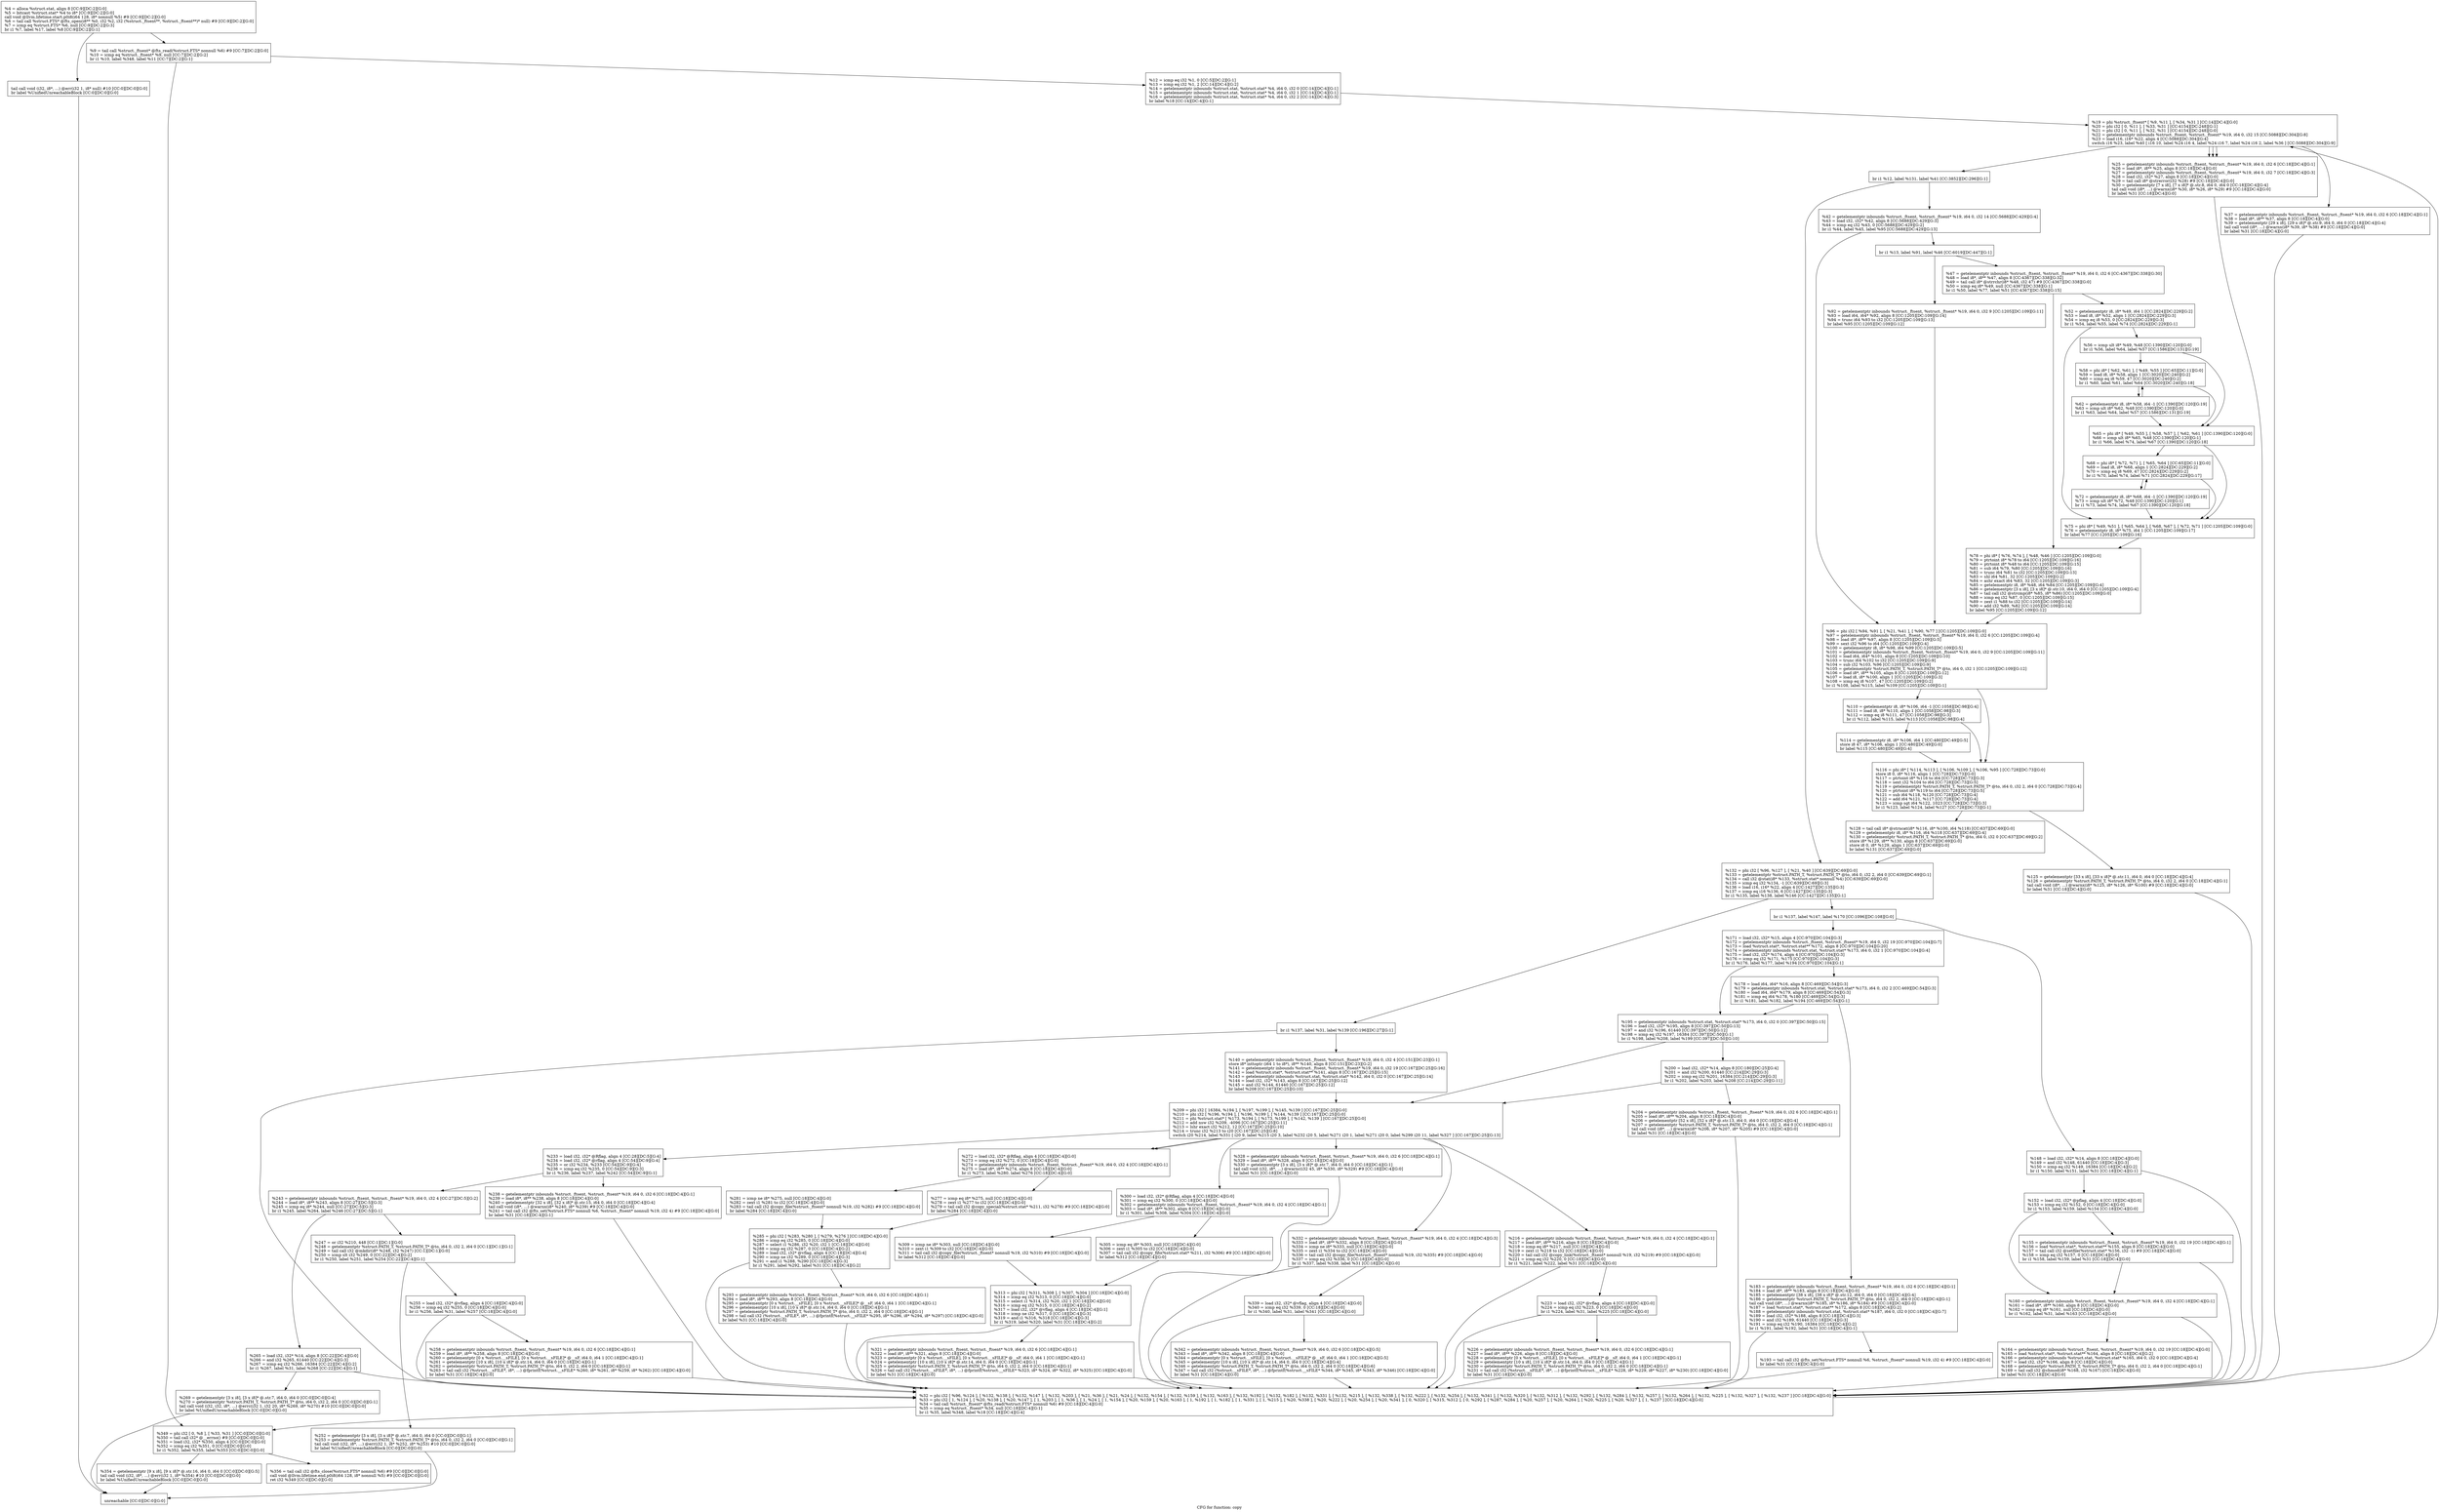 digraph "CFG for function: copy"{
label="CFG for function: copy";
  Node0x606000002d80 [shape=record,label="<label>\l  %4 = alloca %struct.stat, align 8 [CC:9][DC:2][G:0]\l  %5 = bitcast %struct.stat* %4 to i8* [CC:9][DC:2][G:0]\l  call void @llvm.lifetime.start.p0i8(i64 128, i8* nonnull %5) #9 [CC:9][DC:2][G:0]\l  %6 = tail call %struct.FTS* @fts_open(i8** %0, i32 %2, i32 (%struct._ftsent**, %struct._ftsent**)* null) #9 [CC:9][DC:2][G:0]\l  %7 = icmp eq %struct.FTS* %6, null [CC:9][DC:2][G:3]\l  br i1 %7, label %17, label %8 [CC:9][DC:2][G:1]\l"];
  Node0x606000002d80 -> Node0x606000002ea0;
  Node0x606000002d80 -> Node0x606000002de0;
  Node0x606000002de0 [shape=record,label="<label>\l  %9 = tail call %struct._ftsent* @fts_read(%struct.FTS* nonnull %6) #9 [CC:7][DC:2][G:0]\l  %10 = icmp eq %struct._ftsent* %9, null [CC:7][DC:2][G:2]\l  br i1 %10, label %348, label %11 [CC:7][DC:2][G:1]\l"];
  Node0x606000002de0 -> Node0x606000004820;
  Node0x606000002de0 -> Node0x606000002e40;
  Node0x606000002e40 [shape=record,label="<label>\l  %12 = icmp eq i32 %1, 0 [CC:5][DC:2][G:1]\l  %13 = icmp eq i32 %1, 2 [CC:14][DC:4][G:2]\l  %14 = getelementptr inbounds %struct.stat, %struct.stat* %4, i64 0, i32 0 [CC:14][DC:4][G:1]\l  %15 = getelementptr inbounds %struct.stat, %struct.stat* %4, i64 0, i32 1 [CC:14][DC:4][G:1]\l  %16 = getelementptr inbounds %struct.stat, %struct.stat* %4, i64 0, i32 2 [CC:14][DC:4][G:3]\l  br label %18 [CC:14][DC:4][G:1]\l"];
  Node0x606000002e40 -> Node0x606000002f00;
  Node0x606000002ea0 [shape=record,label="<label>\l  tail call void (i32, i8*, ...) @err(i32 1, i8* null) #10 [CC:0][DC:0][G:0]\l  br label %UnifiedUnreachableBlock [CC:0][DC:0][G:0]\l"];
  Node0x606000002ea0 -> Node0x60600001b560;
  Node0x606000002f00 [shape=record,label="<label>\l  %19 = phi %struct._ftsent* [ %9, %11 ], [ %34, %31 ] [CC:14][DC:4][G:0]\l  %20 = phi i32 [ 0, %11 ], [ %33, %31 ] [CC:4154][DC:248][G:1]\l  %21 = phi i32 [ 0, %11 ], [ %32, %31 ] [CC:4154][DC:248][G:0]\l  %22 = getelementptr inbounds %struct._ftsent, %struct._ftsent* %19, i64 0, i32 15 [CC:5088][DC:304][G:8]\l  %23 = load i16, i16* %22, align 4 [CC:5088][DC:304][G:4]\l  switch i16 %23, label %40 [
    i16 10, label %24
    i16 4, label %24
    i16 7, label %24
    i16 2, label %36
  ] [CC:5088][DC:304][G:9]\l"];
  Node0x606000002f00 -> Node0x606000003080;
  Node0x606000002f00 -> Node0x606000002f60;
  Node0x606000002f00 -> Node0x606000002f60;
  Node0x606000002f00 -> Node0x606000002f60;
  Node0x606000002f00 -> Node0x606000003020;
  Node0x606000002f60 [shape=record,label="<label>\l  %25 = getelementptr inbounds %struct._ftsent, %struct._ftsent* %19, i64 0, i32 6 [CC:18][DC:4][G:1]\l  %26 = load i8*, i8** %25, align 8 [CC:18][DC:4][G:0]\l  %27 = getelementptr inbounds %struct._ftsent, %struct._ftsent* %19, i64 0, i32 7 [CC:18][DC:4][G:3]\l  %28 = load i32, i32* %27, align 8 [CC:18][DC:4][G:0]\l  %29 = tail call i8* @strerror(i32 %28) #9 [CC:18][DC:4][G:0]\l  %30 = getelementptr [7 x i8], [7 x i8]* @.str.8, i64 0, i64 0 [CC:18][DC:4][G:4]\l  tail call void (i8*, ...) @warnx(i8* %30, i8* %26, i8* %29) #9 [CC:18][DC:4][G:0]\l  br label %31 [CC:18][DC:4][G:0]\l"];
  Node0x606000002f60 -> Node0x606000002fc0;
  Node0x606000002fc0 [shape=record,label="<label>\l  %32 = phi i32 [ %96, %124 ], [ %132, %138 ], [ %132, %147 ], [ %132, %203 ], [ %21, %36 ], [ %21, %24 ], [ %132, %154 ], [ %132, %159 ], [ %132, %163 ], [ %132, %192 ], [ %132, %182 ], [ %132, %331 ], [ %132, %215 ], [ %132, %338 ], [ %132, %222 ], [ %132, %254 ], [ %132, %341 ], [ %132, %320 ], [ %132, %312 ], [ %132, %292 ], [ %132, %284 ], [ %132, %257 ], [ %132, %264 ], [ %132, %225 ], [ %132, %327 ], [ %132, %237 ] [CC:18][DC:4][G:0]\l  %33 = phi i32 [ 1, %124 ], [ %20, %138 ], [ %20, %147 ], [ 1, %203 ], [ 1, %36 ], [ 1, %24 ], [ 1, %154 ], [ %20, %159 ], [ %20, %163 ], [ 1, %192 ], [ 1, %182 ], [ 1, %331 ], [ 1, %215 ], [ %20, %338 ], [ %20, %222 ], [ %20, %254 ], [ %20, %341 ], [ 0, %320 ], [ %315, %312 ], [ 0, %292 ], [ %287, %284 ], [ %20, %257 ], [ %20, %264 ], [ %20, %225 ], [ %20, %327 ], [ 1, %237 ] [CC:18][DC:4][G:0]\l  %34 = tail call %struct._ftsent* @fts_read(%struct.FTS* nonnull %6) #9 [CC:18][DC:4][G:0]\l  %35 = icmp eq %struct._ftsent* %34, null [CC:18][DC:4][G:1]\l  br i1 %35, label %348, label %18 [CC:18][DC:4][G:4]\l"];
  Node0x606000002fc0 -> Node0x606000004820;
  Node0x606000002fc0 -> Node0x606000002f00;
  Node0x606000003020 [shape=record,label="<label>\l  %37 = getelementptr inbounds %struct._ftsent, %struct._ftsent* %19, i64 0, i32 6 [CC:18][DC:4][G:1]\l  %38 = load i8*, i8** %37, align 8 [CC:18][DC:4][G:0]\l  %39 = getelementptr [29 x i8], [29 x i8]* @.str.9, i64 0, i64 0 [CC:18][DC:4][G:4]\l  tail call void (i8*, ...) @warnx(i8* %39, i8* %38) #9 [CC:18][DC:4][G:0]\l  br label %31 [CC:18][DC:4][G:0]\l"];
  Node0x606000003020 -> Node0x606000002fc0;
  Node0x606000003080 [shape=record,label="<label>\l  br i1 %12, label %131, label %41 [CC:3852][DC:296][G:1]\l"];
  Node0x606000003080 -> Node0x606000003800;
  Node0x606000003080 -> Node0x6060000030e0;
  Node0x6060000030e0 [shape=record,label="<label>\l  %42 = getelementptr inbounds %struct._ftsent, %struct._ftsent* %19, i64 0, i32 14 [CC:5688][DC:429][G:4]\l  %43 = load i32, i32* %42, align 8 [CC:5688][DC:429][G:3]\l  %44 = icmp eq i32 %43, 0 [CC:5688][DC:429][G:2]\l  br i1 %44, label %45, label %95 [CC:5688][DC:429][G:13]\l"];
  Node0x6060000030e0 -> Node0x606000003140;
  Node0x6060000030e0 -> Node0x6060000035c0;
  Node0x606000003140 [shape=record,label="<label>\l  br i1 %13, label %91, label %46 [CC:6019][DC:447][G:1]\l"];
  Node0x606000003140 -> Node0x606000003560;
  Node0x606000003140 -> Node0x6060000031a0;
  Node0x6060000031a0 [shape=record,label="<label>\l  %47 = getelementptr inbounds %struct._ftsent, %struct._ftsent* %19, i64 0, i32 6 [CC:4367][DC:338][G:30]\l  %48 = load i8*, i8** %47, align 8 [CC:4367][DC:338][G:32]\l  %49 = tail call i8* @strrchr(i8* %48, i32 47) #9 [CC:4367][DC:338][G:0]\l  %50 = icmp eq i8* %49, null [CC:4367][DC:338][G:1]\l  br i1 %50, label %77, label %51 [CC:4367][DC:338][G:15]\l"];
  Node0x6060000031a0 -> Node0x606000003500;
  Node0x6060000031a0 -> Node0x606000003200;
  Node0x606000003200 [shape=record,label="<label>\l  %52 = getelementptr i8, i8* %49, i64 1 [CC:2824][DC:229][G:2]\l  %53 = load i8, i8* %52, align 1 [CC:2824][DC:229][G:3]\l  %54 = icmp eq i8 %53, 0 [CC:2824][DC:229][G:3]\l  br i1 %54, label %55, label %74 [CC:2824][DC:229][G:1]\l"];
  Node0x606000003200 -> Node0x606000003260;
  Node0x606000003200 -> Node0x6060000034a0;
  Node0x606000003260 [shape=record,label="<label>\l  %56 = icmp ult i8* %49, %48 [CC:1390][DC:120][G:0]\l  br i1 %56, label %64, label %57 [CC:1586][DC:131][G:19]\l"];
  Node0x606000003260 -> Node0x606000003380;
  Node0x606000003260 -> Node0x6060000032c0;
  Node0x6060000032c0 [shape=record,label="<label>\l  %58 = phi i8* [ %62, %61 ], [ %49, %55 ] [CC:65][DC:11][G:0]\l  %59 = load i8, i8* %58, align 1 [CC:3020][DC:240][G:2]\l  %60 = icmp eq i8 %59, 47 [CC:3020][DC:240][G:2]\l  br i1 %60, label %61, label %64 [CC:3020][DC:240][G:18]\l"];
  Node0x6060000032c0 -> Node0x606000003320;
  Node0x6060000032c0 -> Node0x606000003380;
  Node0x606000003320 [shape=record,label="<label>\l  %62 = getelementptr i8, i8* %58, i64 -1 [CC:1390][DC:120][G:19]\l  %63 = icmp ult i8* %62, %48 [CC:1390][DC:120][G:0]\l  br i1 %63, label %64, label %57 [CC:1586][DC:131][G:19]\l"];
  Node0x606000003320 -> Node0x606000003380;
  Node0x606000003320 -> Node0x6060000032c0;
  Node0x606000003380 [shape=record,label="<label>\l  %65 = phi i8* [ %49, %55 ], [ %58, %57 ], [ %62, %61 ] [CC:1390][DC:120][G:0]\l  %66 = icmp ult i8* %65, %48 [CC:1390][DC:120][G:1]\l  br i1 %66, label %74, label %67 [CC:1390][DC:120][G:18]\l"];
  Node0x606000003380 -> Node0x6060000034a0;
  Node0x606000003380 -> Node0x6060000033e0;
  Node0x6060000033e0 [shape=record,label="<label>\l  %68 = phi i8* [ %72, %71 ], [ %65, %64 ] [CC:65][DC:11][G:0]\l  %69 = load i8, i8* %68, align 1 [CC:2824][DC:229][G:2]\l  %70 = icmp eq i8 %69, 47 [CC:2824][DC:229][G:2]\l  br i1 %70, label %74, label %71 [CC:2824][DC:229][G:17]\l"];
  Node0x6060000033e0 -> Node0x6060000034a0;
  Node0x6060000033e0 -> Node0x606000003440;
  Node0x606000003440 [shape=record,label="<label>\l  %72 = getelementptr i8, i8* %68, i64 -1 [CC:1390][DC:120][G:19]\l  %73 = icmp ult i8* %72, %48 [CC:1390][DC:120][G:1]\l  br i1 %73, label %74, label %67 [CC:1390][DC:120][G:18]\l"];
  Node0x606000003440 -> Node0x6060000034a0;
  Node0x606000003440 -> Node0x6060000033e0;
  Node0x6060000034a0 [shape=record,label="<label>\l  %75 = phi i8* [ %49, %51 ], [ %65, %64 ], [ %68, %67 ], [ %72, %71 ] [CC:1205][DC:109][G:0]\l  %76 = getelementptr i8, i8* %75, i64 1 [CC:1205][DC:109][G:17]\l  br label %77 [CC:1205][DC:109][G:16]\l"];
  Node0x6060000034a0 -> Node0x606000003500;
  Node0x606000003500 [shape=record,label="<label>\l  %78 = phi i8* [ %76, %74 ], [ %48, %46 ] [CC:1205][DC:109][G:0]\l  %79 = ptrtoint i8* %78 to i64 [CC:1205][DC:109][G:16]\l  %80 = ptrtoint i8* %48 to i64 [CC:1205][DC:109][G:15]\l  %81 = sub i64 %79, %80 [CC:1205][DC:109][G:16]\l  %82 = trunc i64 %81 to i32 [CC:1205][DC:109][G:13]\l  %83 = shl i64 %81, 32 [CC:1205][DC:109][G:2]\l  %84 = ashr exact i64 %83, 32 [CC:1205][DC:109][G:3]\l  %85 = getelementptr i8, i8* %48, i64 %84 [CC:1205][DC:109][G:4]\l  %86 = getelementptr [3 x i8], [3 x i8]* @.str.10, i64 0, i64 0 [CC:1205][DC:109][G:4]\l  %87 = tail call i32 @strcmp(i8* %85, i8* %86) [CC:1205][DC:109][G:0]\l  %88 = icmp eq i32 %87, 0 [CC:1205][DC:109][G:15]\l  %89 = zext i1 %88 to i32 [CC:1205][DC:109][G:14]\l  %90 = add i32 %89, %82 [CC:1205][DC:109][G:14]\l  br label %95 [CC:1205][DC:109][G:12]\l"];
  Node0x606000003500 -> Node0x6060000035c0;
  Node0x606000003560 [shape=record,label="<label>\l  %92 = getelementptr inbounds %struct._ftsent, %struct._ftsent* %19, i64 0, i32 9 [CC:1205][DC:109][G:11]\l  %93 = load i64, i64* %92, align 8 [CC:1205][DC:109][G:14]\l  %94 = trunc i64 %93 to i32 [CC:1205][DC:109][G:13]\l  br label %95 [CC:1205][DC:109][G:12]\l"];
  Node0x606000003560 -> Node0x6060000035c0;
  Node0x6060000035c0 [shape=record,label="<label>\l  %96 = phi i32 [ %94, %91 ], [ %21, %41 ], [ %90, %77 ] [CC:1205][DC:109][G:0]\l  %97 = getelementptr inbounds %struct._ftsent, %struct._ftsent* %19, i64 0, i32 6 [CC:1205][DC:109][G:4]\l  %98 = load i8*, i8** %97, align 8 [CC:1205][DC:109][G:5]\l  %99 = sext i32 %96 to i64 [CC:1205][DC:109][G:4]\l  %100 = getelementptr i8, i8* %98, i64 %99 [CC:1205][DC:109][G:5]\l  %101 = getelementptr inbounds %struct._ftsent, %struct._ftsent* %19, i64 0, i32 9 [CC:1205][DC:109][G:11]\l  %102 = load i64, i64* %101, align 8 [CC:1205][DC:109][G:10]\l  %103 = trunc i64 %102 to i32 [CC:1205][DC:109][G:9]\l  %104 = sub i32 %103, %96 [CC:1205][DC:109][G:9]\l  %105 = getelementptr %struct.PATH_T, %struct.PATH_T* @to, i64 0, i32 1 [CC:1205][DC:109][G:12]\l  %106 = load i8*, i8** %105, align 8 [CC:1205][DC:109][G:12]\l  %107 = load i8, i8* %100, align 1 [CC:1205][DC:109][G:3]\l  %108 = icmp eq i8 %107, 47 [CC:1205][DC:109][G:2]\l  br i1 %108, label %115, label %109 [CC:1205][DC:109][G:1]\l"];
  Node0x6060000035c0 -> Node0x6060000036e0;
  Node0x6060000035c0 -> Node0x606000003620;
  Node0x606000003620 [shape=record,label="<label>\l  %110 = getelementptr i8, i8* %106, i64 -1 [CC:1058][DC:98][G:4]\l  %111 = load i8, i8* %110, align 1 [CC:1058][DC:98][G:3]\l  %112 = icmp eq i8 %111, 47 [CC:1058][DC:98][G:3]\l  br i1 %112, label %115, label %113 [CC:1058][DC:98][G:4]\l"];
  Node0x606000003620 -> Node0x6060000036e0;
  Node0x606000003620 -> Node0x606000003680;
  Node0x606000003680 [shape=record,label="<label>\l  %114 = getelementptr i8, i8* %106, i64 1 [CC:480][DC:49][G:5]\l  store i8 47, i8* %106, align 1 [CC:480][DC:49][G:0]\l  br label %115 [CC:480][DC:49][G:4]\l"];
  Node0x606000003680 -> Node0x6060000036e0;
  Node0x6060000036e0 [shape=record,label="<label>\l  %116 = phi i8* [ %114, %113 ], [ %106, %109 ], [ %106, %95 ] [CC:728][DC:73][G:0]\l  store i8 0, i8* %116, align 1 [CC:728][DC:73][G:0]\l  %117 = ptrtoint i8* %116 to i64 [CC:728][DC:73][G:3]\l  %118 = sext i32 %104 to i64 [CC:728][DC:73][G:5]\l  %119 = getelementptr %struct.PATH_T, %struct.PATH_T* @to, i64 0, i32 2, i64 0 [CC:728][DC:73][G:4]\l  %120 = ptrtoint i8* %119 to i64 [CC:728][DC:73][G:5]\l  %121 = sub i64 %118, %120 [CC:728][DC:73][G:4]\l  %122 = add i64 %121, %117 [CC:728][DC:73][G:4]\l  %123 = icmp sgt i64 %122, 1023 [CC:728][DC:73][G:3]\l  br i1 %123, label %124, label %127 [CC:728][DC:73][G:1]\l"];
  Node0x6060000036e0 -> Node0x606000003740;
  Node0x6060000036e0 -> Node0x6060000037a0;
  Node0x606000003740 [shape=record,label="<label>\l  %125 = getelementptr [33 x i8], [33 x i8]* @.str.11, i64 0, i64 0 [CC:18][DC:4][G:4]\l  %126 = getelementptr %struct.PATH_T, %struct.PATH_T* @to, i64 0, i32 2, i64 0 [CC:18][DC:4][G:1]\l  tail call void (i8*, ...) @warnx(i8* %125, i8* %126, i8* %100) #9 [CC:18][DC:4][G:0]\l  br label %31 [CC:18][DC:4][G:0]\l"];
  Node0x606000003740 -> Node0x606000002fc0;
  Node0x6060000037a0 [shape=record,label="<label>\l  %128 = tail call i8* @strncat(i8* %116, i8* %100, i64 %118) [CC:637][DC:69][G:0]\l  %129 = getelementptr i8, i8* %116, i64 %118 [CC:637][DC:69][G:4]\l  %130 = getelementptr %struct.PATH_T, %struct.PATH_T* @to, i64 0, i32 0 [CC:637][DC:69][G:2]\l  store i8* %129, i8** %130, align 8 [CC:637][DC:69][G:0]\l  store i8 0, i8* %129, align 1 [CC:637][DC:69][G:0]\l  br label %131 [CC:637][DC:69][G:0]\l"];
  Node0x6060000037a0 -> Node0x606000003800;
  Node0x606000003800 [shape=record,label="<label>\l  %132 = phi i32 [ %96, %127 ], [ %21, %40 ] [CC:639][DC:69][G:0]\l  %133 = getelementptr %struct.PATH_T, %struct.PATH_T* @to, i64 0, i32 2, i64 0 [CC:639][DC:69][G:1]\l  %134 = call i32 @stat(i8* %133, %struct.stat* nonnull %4) [CC:639][DC:69][G:0]\l  %135 = icmp eq i32 %134, -1 [CC:639][DC:69][G:3]\l  %136 = load i16, i16* %22, align 4 [CC:1427][DC:135][G:3]\l  %137 = icmp eq i16 %136, 6 [CC:1427][DC:135][G:3]\l  br i1 %135, label %138, label %146 [CC:1427][DC:135][G:1]\l"];
  Node0x606000003800 -> Node0x606000003860;
  Node0x606000003800 -> Node0x606000003920;
  Node0x606000003860 [shape=record,label="<label>\l  br i1 %137, label %31, label %139 [CC:196][DC:27][G:1]\l"];
  Node0x606000003860 -> Node0x606000002fc0;
  Node0x606000003860 -> Node0x6060000038c0;
  Node0x6060000038c0 [shape=record,label="<label>\l  %140 = getelementptr inbounds %struct._ftsent, %struct._ftsent* %19, i64 0, i32 4 [CC:151][DC:23][G:1]\l  store i8* inttoptr (i64 1 to i8*), i8** %140, align 8 [CC:151][DC:23][G:2]\l  %141 = getelementptr inbounds %struct._ftsent, %struct._ftsent* %19, i64 0, i32 19 [CC:167][DC:25][G:16]\l  %142 = load %struct.stat*, %struct.stat** %141, align 8 [CC:167][DC:25][G:15]\l  %143 = getelementptr inbounds %struct.stat, %struct.stat* %142, i64 0, i32 0 [CC:167][DC:25][G:14]\l  %144 = load i32, i32* %143, align 8 [CC:167][DC:25][G:12]\l  %145 = and i32 %144, 61440 [CC:167][DC:25][G:12]\l  br label %208 [CC:167][DC:25][G:10]\l"];
  Node0x6060000038c0 -> Node0x606000003e00;
  Node0x606000003920 [shape=record,label="<label>\l  br i1 %137, label %147, label %170 [CC:1096][DC:108][G:0]\l"];
  Node0x606000003920 -> Node0x606000003980;
  Node0x606000003920 -> Node0x606000003b60;
  Node0x606000003980 [shape=record,label="<label>\l  %148 = load i32, i32* %14, align 8 [CC:18][DC:4][G:0]\l  %149 = and i32 %148, 61440 [CC:18][DC:4][G:3]\l  %150 = icmp eq i32 %149, 16384 [CC:18][DC:4][G:2]\l  br i1 %150, label %151, label %31 [CC:18][DC:4][G:1]\l"];
  Node0x606000003980 -> Node0x6060000039e0;
  Node0x606000003980 -> Node0x606000002fc0;
  Node0x6060000039e0 [shape=record,label="<label>\l  %152 = load i32, i32* @pflag, align 4 [CC:18][DC:4][G:0]\l  %153 = icmp eq i32 %152, 0 [CC:18][DC:4][G:0]\l  br i1 %153, label %159, label %154 [CC:18][DC:4][G:0]\l"];
  Node0x6060000039e0 -> Node0x606000003aa0;
  Node0x6060000039e0 -> Node0x606000003a40;
  Node0x606000003a40 [shape=record,label="<label>\l  %155 = getelementptr inbounds %struct._ftsent, %struct._ftsent* %19, i64 0, i32 19 [CC:18][DC:4][G:1]\l  %156 = load %struct.stat*, %struct.stat** %155, align 8 [CC:18][DC:4][G:0]\l  %157 = tail call i32 @setfile(%struct.stat* %156, i32 -1) #9 [CC:18][DC:4][G:0]\l  %158 = icmp eq i32 %157, 0 [CC:18][DC:4][G:0]\l  br i1 %158, label %159, label %31 [CC:18][DC:4][G:0]\l"];
  Node0x606000003a40 -> Node0x606000003aa0;
  Node0x606000003a40 -> Node0x606000002fc0;
  Node0x606000003aa0 [shape=record,label="<label>\l  %160 = getelementptr inbounds %struct._ftsent, %struct._ftsent* %19, i64 0, i32 4 [CC:18][DC:4][G:1]\l  %161 = load i8*, i8** %160, align 8 [CC:18][DC:4][G:0]\l  %162 = icmp eq i8* %161, null [CC:18][DC:4][G:0]\l  br i1 %162, label %31, label %163 [CC:18][DC:4][G:0]\l"];
  Node0x606000003aa0 -> Node0x606000002fc0;
  Node0x606000003aa0 -> Node0x606000003b00;
  Node0x606000003b00 [shape=record,label="<label>\l  %164 = getelementptr inbounds %struct._ftsent, %struct._ftsent* %19, i64 0, i32 19 [CC:18][DC:4][G:0]\l  %165 = load %struct.stat*, %struct.stat** %164, align 8 [CC:18][DC:4][G:2]\l  %166 = getelementptr inbounds %struct.stat, %struct.stat* %165, i64 0, i32 0 [CC:18][DC:4][G:4]\l  %167 = load i32, i32* %166, align 8 [CC:18][DC:4][G:0]\l  %168 = getelementptr %struct.PATH_T, %struct.PATH_T* @to, i64 0, i32 2, i64 0 [CC:18][DC:4][G:1]\l  %169 = tail call i32 @chmod(i8* %168, i32 %167) [CC:18][DC:4][G:0]\l  br label %31 [CC:18][DC:4][G:0]\l"];
  Node0x606000003b00 -> Node0x606000002fc0;
  Node0x606000003b60 [shape=record,label="<label>\l  %171 = load i32, i32* %15, align 4 [CC:970][DC:104][G:3]\l  %172 = getelementptr inbounds %struct._ftsent, %struct._ftsent* %19, i64 0, i32 19 [CC:970][DC:104][G:7]\l  %173 = load %struct.stat*, %struct.stat** %172, align 8 [CC:970][DC:104][G:20]\l  %174 = getelementptr inbounds %struct.stat, %struct.stat* %173, i64 0, i32 1 [CC:970][DC:104][G:4]\l  %175 = load i32, i32* %174, align 4 [CC:970][DC:104][G:3]\l  %176 = icmp eq i32 %171, %175 [CC:970][DC:104][G:3]\l  br i1 %176, label %177, label %194 [CC:970][DC:104][G:1]\l"];
  Node0x606000003b60 -> Node0x606000003bc0;
  Node0x606000003b60 -> Node0x606000003ce0;
  Node0x606000003bc0 [shape=record,label="<label>\l  %178 = load i64, i64* %16, align 8 [CC:469][DC:54][G:3]\l  %179 = getelementptr inbounds %struct.stat, %struct.stat* %173, i64 0, i32 2 [CC:469][DC:54][G:3]\l  %180 = load i64, i64* %179, align 8 [CC:469][DC:54][G:3]\l  %181 = icmp eq i64 %178, %180 [CC:469][DC:54][G:3]\l  br i1 %181, label %182, label %194 [CC:469][DC:54][G:1]\l"];
  Node0x606000003bc0 -> Node0x606000003c20;
  Node0x606000003bc0 -> Node0x606000003ce0;
  Node0x606000003c20 [shape=record,label="<label>\l  %183 = getelementptr inbounds %struct._ftsent, %struct._ftsent* %19, i64 0, i32 6 [CC:18][DC:4][G:1]\l  %184 = load i8*, i8** %183, align 8 [CC:18][DC:4][G:0]\l  %185 = getelementptr [38 x i8], [38 x i8]* @.str.12, i64 0, i64 0 [CC:18][DC:4][G:4]\l  %186 = getelementptr %struct.PATH_T, %struct.PATH_T* @to, i64 0, i32 2, i64 0 [CC:18][DC:4][G:1]\l  tail call void (i8*, ...) @warnx(i8* %185, i8* %186, i8* %184) #9 [CC:18][DC:4][G:0]\l  %187 = load %struct.stat*, %struct.stat** %172, align 8 [CC:18][DC:4][G:2]\l  %188 = getelementptr inbounds %struct.stat, %struct.stat* %187, i64 0, i32 0 [CC:18][DC:4][G:7]\l  %189 = load i32, i32* %188, align 8 [CC:18][DC:4][G:3]\l  %190 = and i32 %189, 61440 [CC:18][DC:4][G:3]\l  %191 = icmp eq i32 %190, 16384 [CC:18][DC:4][G:2]\l  br i1 %191, label %192, label %31 [CC:18][DC:4][G:1]\l"];
  Node0x606000003c20 -> Node0x606000003c80;
  Node0x606000003c20 -> Node0x606000002fc0;
  Node0x606000003c80 [shape=record,label="<label>\l  %193 = tail call i32 @fts_set(%struct.FTS* nonnull %6, %struct._ftsent* nonnull %19, i32 4) #9 [CC:18][DC:4][G:0]\l  br label %31 [CC:18][DC:4][G:0]\l"];
  Node0x606000003c80 -> Node0x606000002fc0;
  Node0x606000003ce0 [shape=record,label="<label>\l  %195 = getelementptr inbounds %struct.stat, %struct.stat* %173, i64 0, i32 0 [CC:397][DC:50][G:15]\l  %196 = load i32, i32* %195, align 8 [CC:397][DC:50][G:13]\l  %197 = and i32 %196, 61440 [CC:397][DC:50][G:12]\l  %198 = icmp eq i32 %197, 16384 [CC:397][DC:50][G:1]\l  br i1 %198, label %208, label %199 [CC:397][DC:50][G:10]\l"];
  Node0x606000003ce0 -> Node0x606000003e00;
  Node0x606000003ce0 -> Node0x606000003d40;
  Node0x606000003d40 [shape=record,label="<label>\l  %200 = load i32, i32* %14, align 8 [CC:180][DC:25][G:4]\l  %201 = and i32 %200, 61440 [CC:214][DC:29][G:3]\l  %202 = icmp eq i32 %201, 16384 [CC:214][DC:29][G:3]\l  br i1 %202, label %203, label %208 [CC:214][DC:29][G:11]\l"];
  Node0x606000003d40 -> Node0x606000003da0;
  Node0x606000003d40 -> Node0x606000003e00;
  Node0x606000003da0 [shape=record,label="<label>\l  %204 = getelementptr inbounds %struct._ftsent, %struct._ftsent* %19, i64 0, i32 6 [CC:18][DC:4][G:1]\l  %205 = load i8*, i8** %204, align 8 [CC:18][DC:4][G:0]\l  %206 = getelementptr [52 x i8], [52 x i8]* @.str.13, i64 0, i64 0 [CC:18][DC:4][G:4]\l  %207 = getelementptr %struct.PATH_T, %struct.PATH_T* @to, i64 0, i32 2, i64 0 [CC:18][DC:4][G:1]\l  tail call void (i8*, ...) @warnx(i8* %206, i8* %207, i8* %205) #9 [CC:18][DC:4][G:0]\l  br label %31 [CC:18][DC:4][G:0]\l"];
  Node0x606000003da0 -> Node0x606000002fc0;
  Node0x606000003e00 [shape=record,label="<label>\l  %209 = phi i32 [ 16384, %194 ], [ %197, %199 ], [ %145, %139 ] [CC:167][DC:25][G:0]\l  %210 = phi i32 [ %196, %194 ], [ %196, %199 ], [ %144, %139 ] [CC:167][DC:25][G:0]\l  %211 = phi %struct.stat* [ %173, %194 ], [ %173, %199 ], [ %142, %139 ] [CC:167][DC:25][G:0]\l  %212 = add nsw i32 %209, -4096 [CC:167][DC:25][G:11]\l  %213 = lshr exact i32 %212, 12 [CC:167][DC:25][G:10]\l  %214 = trunc i32 %213 to i20 [CC:167][DC:25][G:8]\l  switch i20 %214, label %331 [
    i20 9, label %215
    i20 3, label %232
    i20 5, label %271
    i20 1, label %271
    i20 0, label %299
    i20 11, label %327
  ] [CC:167][DC:25][G:13]\l"];
  Node0x606000003e00 -> Node0x606000004700;
  Node0x606000003e00 -> Node0x606000003e60;
  Node0x606000003e00 -> Node0x606000003f80;
  Node0x606000003e00 -> Node0x6060000042e0;
  Node0x606000003e00 -> Node0x6060000042e0;
  Node0x606000003e00 -> Node0x6060000044c0;
  Node0x606000003e00 -> Node0x6060000046a0;
  Node0x606000003e60 [shape=record,label="<label>\l  %216 = getelementptr inbounds %struct._ftsent, %struct._ftsent* %19, i64 0, i32 4 [CC:18][DC:4][G:1]\l  %217 = load i8*, i8** %216, align 8 [CC:18][DC:4][G:0]\l  %218 = icmp eq i8* %217, null [CC:18][DC:4][G:0]\l  %219 = zext i1 %218 to i32 [CC:18][DC:4][G:0]\l  %220 = tail call i32 @copy_link(%struct._ftsent* nonnull %19, i32 %219) #9 [CC:18][DC:4][G:0]\l  %221 = icmp eq i32 %220, 0 [CC:18][DC:4][G:0]\l  br i1 %221, label %222, label %31 [CC:18][DC:4][G:0]\l"];
  Node0x606000003e60 -> Node0x606000003ec0;
  Node0x606000003e60 -> Node0x606000002fc0;
  Node0x606000003ec0 [shape=record,label="<label>\l  %223 = load i32, i32* @vflag, align 4 [CC:18][DC:4][G:0]\l  %224 = icmp eq i32 %223, 0 [CC:18][DC:4][G:0]\l  br i1 %224, label %31, label %225 [CC:18][DC:4][G:0]\l"];
  Node0x606000003ec0 -> Node0x606000002fc0;
  Node0x606000003ec0 -> Node0x606000003f20;
  Node0x606000003f20 [shape=record,label="<label>\l  %226 = getelementptr inbounds %struct._ftsent, %struct._ftsent* %19, i64 0, i32 6 [CC:18][DC:4][G:1]\l  %227 = load i8*, i8** %226, align 8 [CC:18][DC:4][G:0]\l  %228 = getelementptr [0 x %struct.__sFILE], [0 x %struct.__sFILE]* @__sF, i64 0, i64 1 [CC:18][DC:4][G:1]\l  %229 = getelementptr [10 x i8], [10 x i8]* @.str.14, i64 0, i64 0 [CC:18][DC:4][G:1]\l  %230 = getelementptr %struct.PATH_T, %struct.PATH_T* @to, i64 0, i32 2, i64 0 [CC:18][DC:4][G:1]\l  %231 = tail call i32 (%struct.__sFILE*, i8*, ...) @fprintf(%struct.__sFILE* %228, i8* %229, i8* %227, i8* %230) [CC:18][DC:4][G:0]\l  br label %31 [CC:18][DC:4][G:0]\l"];
  Node0x606000003f20 -> Node0x606000002fc0;
  Node0x606000003f80 [shape=record,label="<label>\l  %233 = load i32, i32* @Rflag, align 4 [CC:28][DC:5][G:4]\l  %234 = load i32, i32* @rflag, align 4 [CC:54][DC:9][G:4]\l  %235 = or i32 %234, %233 [CC:54][DC:9][G:4]\l  %236 = icmp eq i32 %235, 0 [CC:54][DC:9][G:3]\l  br i1 %236, label %237, label %242 [CC:54][DC:9][G:1]\l"];
  Node0x606000003f80 -> Node0x606000003fe0;
  Node0x606000003f80 -> Node0x606000004040;
  Node0x606000003fe0 [shape=record,label="<label>\l  %238 = getelementptr inbounds %struct._ftsent, %struct._ftsent* %19, i64 0, i32 6 [CC:18][DC:4][G:1]\l  %239 = load i8*, i8** %238, align 8 [CC:18][DC:4][G:0]\l  %240 = getelementptr [32 x i8], [32 x i8]* @.str.15, i64 0, i64 0 [CC:18][DC:4][G:4]\l  tail call void (i8*, ...) @warnx(i8* %240, i8* %239) #9 [CC:18][DC:4][G:0]\l  %241 = tail call i32 @fts_set(%struct.FTS* nonnull %6, %struct._ftsent* nonnull %19, i32 4) #9 [CC:18][DC:4][G:0]\l  br label %31 [CC:18][DC:4][G:1]\l"];
  Node0x606000003fe0 -> Node0x606000002fc0;
  Node0x606000004040 [shape=record,label="<label>\l  %243 = getelementptr inbounds %struct._ftsent, %struct._ftsent* %19, i64 0, i32 4 [CC:27][DC:5][G:2]\l  %244 = load i8*, i8** %243, align 8 [CC:27][DC:5][G:3]\l  %245 = icmp eq i8* %244, null [CC:27][DC:5][G:3]\l  br i1 %245, label %264, label %246 [CC:27][DC:5][G:1]\l"];
  Node0x606000004040 -> Node0x606000004220;
  Node0x606000004040 -> Node0x6060000040a0;
  Node0x6060000040a0 [shape=record,label="<label>\l  %247 = or i32 %210, 448 [CC:1][DC:1][G:0]\l  %248 = getelementptr %struct.PATH_T, %struct.PATH_T* @to, i64 0, i32 2, i64 0 [CC:1][DC:1][G:1]\l  %249 = tail call i32 @mkdir(i8* %248, i32 %247) [CC:1][DC:1][G:0]\l  %250 = icmp slt i32 %249, 0 [CC:22][DC:4][G:2]\l  br i1 %250, label %251, label %254 [CC:22][DC:4][G:1]\l"];
  Node0x6060000040a0 -> Node0x606000004100;
  Node0x6060000040a0 -> Node0x606000004160;
  Node0x606000004100 [shape=record,label="<label>\l  %252 = getelementptr [3 x i8], [3 x i8]* @.str.7, i64 0, i64 0 [CC:0][DC:0][G:1]\l  %253 = getelementptr %struct.PATH_T, %struct.PATH_T* @to, i64 0, i32 2, i64 0 [CC:0][DC:0][G:1]\l  tail call void (i32, i8*, ...) @err(i32 1, i8* %252, i8* %253) #10 [CC:0][DC:0][G:0]\l  br label %UnifiedUnreachableBlock [CC:0][DC:0][G:0]\l"];
  Node0x606000004100 -> Node0x60600001b560;
  Node0x606000004160 [shape=record,label="<label>\l  %255 = load i32, i32* @vflag, align 4 [CC:18][DC:4][G:0]\l  %256 = icmp eq i32 %255, 0 [CC:18][DC:4][G:0]\l  br i1 %256, label %31, label %257 [CC:18][DC:4][G:0]\l"];
  Node0x606000004160 -> Node0x606000002fc0;
  Node0x606000004160 -> Node0x6060000041c0;
  Node0x6060000041c0 [shape=record,label="<label>\l  %258 = getelementptr inbounds %struct._ftsent, %struct._ftsent* %19, i64 0, i32 6 [CC:18][DC:4][G:1]\l  %259 = load i8*, i8** %258, align 8 [CC:18][DC:4][G:0]\l  %260 = getelementptr [0 x %struct.__sFILE], [0 x %struct.__sFILE]* @__sF, i64 0, i64 1 [CC:18][DC:4][G:1]\l  %261 = getelementptr [10 x i8], [10 x i8]* @.str.14, i64 0, i64 0 [CC:18][DC:4][G:1]\l  %262 = getelementptr %struct.PATH_T, %struct.PATH_T* @to, i64 0, i32 2, i64 0 [CC:18][DC:4][G:1]\l  %263 = tail call i32 (%struct.__sFILE*, i8*, ...) @fprintf(%struct.__sFILE* %260, i8* %261, i8* %259, i8* %262) [CC:18][DC:4][G:0]\l  br label %31 [CC:18][DC:4][G:0]\l"];
  Node0x6060000041c0 -> Node0x606000002fc0;
  Node0x606000004220 [shape=record,label="<label>\l  %265 = load i32, i32* %14, align 8 [CC:22][DC:4][G:0]\l  %266 = and i32 %265, 61440 [CC:22][DC:4][G:3]\l  %267 = icmp eq i32 %266, 16384 [CC:22][DC:4][G:2]\l  br i1 %267, label %31, label %268 [CC:22][DC:4][G:1]\l"];
  Node0x606000004220 -> Node0x606000002fc0;
  Node0x606000004220 -> Node0x606000004280;
  Node0x606000004280 [shape=record,label="<label>\l  %269 = getelementptr [3 x i8], [3 x i8]* @.str.7, i64 0, i64 0 [CC:0][DC:0][G:4]\l  %270 = getelementptr %struct.PATH_T, %struct.PATH_T* @to, i64 0, i32 2, i64 0 [CC:0][DC:0][G:1]\l  tail call void (i32, i32, i8*, ...) @errc(i32 1, i32 20, i8* %269, i8* %270) #10 [CC:0][DC:0][G:0]\l  br label %UnifiedUnreachableBlock [CC:0][DC:0][G:0]\l"];
  Node0x606000004280 -> Node0x60600001b560;
  Node0x6060000042e0 [shape=record,label="<label>\l  %272 = load i32, i32* @Rflag, align 4 [CC:18][DC:4][G:0]\l  %273 = icmp eq i32 %272, 0 [CC:18][DC:4][G:0]\l  %274 = getelementptr inbounds %struct._ftsent, %struct._ftsent* %19, i64 0, i32 4 [CC:18][DC:4][G:1]\l  %275 = load i8*, i8** %274, align 8 [CC:18][DC:4][G:0]\l  br i1 %273, label %280, label %276 [CC:18][DC:4][G:0]\l"];
  Node0x6060000042e0 -> Node0x6060000043a0;
  Node0x6060000042e0 -> Node0x606000004340;
  Node0x606000004340 [shape=record,label="<label>\l  %277 = icmp eq i8* %275, null [CC:18][DC:4][G:0]\l  %278 = zext i1 %277 to i32 [CC:18][DC:4][G:0]\l  %279 = tail call i32 @copy_special(%struct.stat* %211, i32 %278) #9 [CC:18][DC:4][G:0]\l  br label %284 [CC:18][DC:4][G:0]\l"];
  Node0x606000004340 -> Node0x606000004400;
  Node0x6060000043a0 [shape=record,label="<label>\l  %281 = icmp ne i8* %275, null [CC:18][DC:4][G:0]\l  %282 = zext i1 %281 to i32 [CC:18][DC:4][G:0]\l  %283 = tail call i32 @copy_file(%struct._ftsent* nonnull %19, i32 %282) #9 [CC:18][DC:4][G:0]\l  br label %284 [CC:18][DC:4][G:0]\l"];
  Node0x6060000043a0 -> Node0x606000004400;
  Node0x606000004400 [shape=record,label="<label>\l  %285 = phi i32 [ %283, %280 ], [ %279, %276 ] [CC:18][DC:4][G:0]\l  %286 = icmp eq i32 %285, 0 [CC:18][DC:4][G:0]\l  %287 = select i1 %286, i32 %20, i32 1 [CC:18][DC:4][G:0]\l  %288 = icmp eq i32 %287, 0 [CC:18][DC:4][G:2]\l  %289 = load i32, i32* @vflag, align 4 [CC:18][DC:4][G:4]\l  %290 = icmp ne i32 %289, 0 [CC:18][DC:4][G:3]\l  %291 = and i1 %288, %290 [CC:18][DC:4][G:3]\l  br i1 %291, label %292, label %31 [CC:18][DC:4][G:2]\l"];
  Node0x606000004400 -> Node0x606000004460;
  Node0x606000004400 -> Node0x606000002fc0;
  Node0x606000004460 [shape=record,label="<label>\l  %293 = getelementptr inbounds %struct._ftsent, %struct._ftsent* %19, i64 0, i32 6 [CC:18][DC:4][G:1]\l  %294 = load i8*, i8** %293, align 8 [CC:18][DC:4][G:0]\l  %295 = getelementptr [0 x %struct.__sFILE], [0 x %struct.__sFILE]* @__sF, i64 0, i64 1 [CC:18][DC:4][G:1]\l  %296 = getelementptr [10 x i8], [10 x i8]* @.str.14, i64 0, i64 0 [CC:18][DC:4][G:1]\l  %297 = getelementptr %struct.PATH_T, %struct.PATH_T* @to, i64 0, i32 2, i64 0 [CC:18][DC:4][G:1]\l  %298 = tail call i32 (%struct.__sFILE*, i8*, ...) @fprintf(%struct.__sFILE* %295, i8* %296, i8* %294, i8* %297) [CC:18][DC:4][G:0]\l  br label %31 [CC:18][DC:4][G:0]\l"];
  Node0x606000004460 -> Node0x606000002fc0;
  Node0x6060000044c0 [shape=record,label="<label>\l  %300 = load i32, i32* @Rflag, align 4 [CC:18][DC:4][G:0]\l  %301 = icmp eq i32 %300, 0 [CC:18][DC:4][G:0]\l  %302 = getelementptr inbounds %struct._ftsent, %struct._ftsent* %19, i64 0, i32 4 [CC:18][DC:4][G:1]\l  %303 = load i8*, i8** %302, align 8 [CC:18][DC:4][G:0]\l  br i1 %301, label %308, label %304 [CC:18][DC:4][G:0]\l"];
  Node0x6060000044c0 -> Node0x606000004580;
  Node0x6060000044c0 -> Node0x606000004520;
  Node0x606000004520 [shape=record,label="<label>\l  %305 = icmp eq i8* %303, null [CC:18][DC:4][G:0]\l  %306 = zext i1 %305 to i32 [CC:18][DC:4][G:0]\l  %307 = tail call i32 @copy_fifo(%struct.stat* %211, i32 %306) #9 [CC:18][DC:4][G:0]\l  br label %312 [CC:18][DC:4][G:0]\l"];
  Node0x606000004520 -> Node0x6060000045e0;
  Node0x606000004580 [shape=record,label="<label>\l  %309 = icmp ne i8* %303, null [CC:18][DC:4][G:0]\l  %310 = zext i1 %309 to i32 [CC:18][DC:4][G:0]\l  %311 = tail call i32 @copy_file(%struct._ftsent* nonnull %19, i32 %310) #9 [CC:18][DC:4][G:0]\l  br label %312 [CC:18][DC:4][G:0]\l"];
  Node0x606000004580 -> Node0x6060000045e0;
  Node0x6060000045e0 [shape=record,label="<label>\l  %313 = phi i32 [ %311, %308 ], [ %307, %304 ] [CC:18][DC:4][G:0]\l  %314 = icmp eq i32 %313, 0 [CC:18][DC:4][G:0]\l  %315 = select i1 %314, i32 %20, i32 1 [CC:18][DC:4][G:0]\l  %316 = icmp eq i32 %315, 0 [CC:18][DC:4][G:2]\l  %317 = load i32, i32* @vflag, align 4 [CC:18][DC:4][G:1]\l  %318 = icmp ne i32 %317, 0 [CC:18][DC:4][G:3]\l  %319 = and i1 %316, %318 [CC:18][DC:4][G:3]\l  br i1 %319, label %320, label %31 [CC:18][DC:4][G:2]\l"];
  Node0x6060000045e0 -> Node0x606000004640;
  Node0x6060000045e0 -> Node0x606000002fc0;
  Node0x606000004640 [shape=record,label="<label>\l  %321 = getelementptr inbounds %struct._ftsent, %struct._ftsent* %19, i64 0, i32 6 [CC:18][DC:4][G:1]\l  %322 = load i8*, i8** %321, align 8 [CC:18][DC:4][G:0]\l  %323 = getelementptr [0 x %struct.__sFILE], [0 x %struct.__sFILE]* @__sF, i64 0, i64 1 [CC:18][DC:4][G:1]\l  %324 = getelementptr [10 x i8], [10 x i8]* @.str.14, i64 0, i64 0 [CC:18][DC:4][G:1]\l  %325 = getelementptr %struct.PATH_T, %struct.PATH_T* @to, i64 0, i32 2, i64 0 [CC:18][DC:4][G:1]\l  %326 = tail call i32 (%struct.__sFILE*, i8*, ...) @fprintf(%struct.__sFILE* %323, i8* %324, i8* %322, i8* %325) [CC:18][DC:4][G:0]\l  br label %31 [CC:18][DC:4][G:0]\l"];
  Node0x606000004640 -> Node0x606000002fc0;
  Node0x6060000046a0 [shape=record,label="<label>\l  %328 = getelementptr inbounds %struct._ftsent, %struct._ftsent* %19, i64 0, i32 6 [CC:18][DC:4][G:1]\l  %329 = load i8*, i8** %328, align 8 [CC:18][DC:4][G:0]\l  %330 = getelementptr [3 x i8], [3 x i8]* @.str.7, i64 0, i64 0 [CC:18][DC:4][G:1]\l  tail call void (i32, i8*, ...) @warnc(i32 45, i8* %330, i8* %329) #9 [CC:18][DC:4][G:0]\l  br label %31 [CC:18][DC:4][G:0]\l"];
  Node0x6060000046a0 -> Node0x606000002fc0;
  Node0x606000004700 [shape=record,label="<label>\l  %332 = getelementptr inbounds %struct._ftsent, %struct._ftsent* %19, i64 0, i32 4 [CC:18][DC:4][G:3]\l  %333 = load i8*, i8** %332, align 8 [CC:18][DC:4][G:0]\l  %334 = icmp ne i8* %333, null [CC:18][DC:4][G:0]\l  %335 = zext i1 %334 to i32 [CC:18][DC:4][G:0]\l  %336 = tail call i32 @copy_file(%struct._ftsent* nonnull %19, i32 %335) #9 [CC:18][DC:4][G:0]\l  %337 = icmp eq i32 %336, 0 [CC:18][DC:4][G:0]\l  br i1 %337, label %338, label %31 [CC:18][DC:4][G:0]\l"];
  Node0x606000004700 -> Node0x606000004760;
  Node0x606000004700 -> Node0x606000002fc0;
  Node0x606000004760 [shape=record,label="<label>\l  %339 = load i32, i32* @vflag, align 4 [CC:18][DC:4][G:0]\l  %340 = icmp eq i32 %339, 0 [CC:18][DC:4][G:0]\l  br i1 %340, label %31, label %341 [CC:18][DC:4][G:0]\l"];
  Node0x606000004760 -> Node0x606000002fc0;
  Node0x606000004760 -> Node0x6060000047c0;
  Node0x6060000047c0 [shape=record,label="<label>\l  %342 = getelementptr inbounds %struct._ftsent, %struct._ftsent* %19, i64 0, i32 6 [CC:18][DC:4][G:5]\l  %343 = load i8*, i8** %342, align 8 [CC:18][DC:4][G:0]\l  %344 = getelementptr [0 x %struct.__sFILE], [0 x %struct.__sFILE]* @__sF, i64 0, i64 1 [CC:18][DC:4][G:5]\l  %345 = getelementptr [10 x i8], [10 x i8]* @.str.14, i64 0, i64 0 [CC:18][DC:4][G:4]\l  %346 = getelementptr %struct.PATH_T, %struct.PATH_T* @to, i64 0, i32 2, i64 0 [CC:18][DC:4][G:6]\l  %347 = tail call i32 (%struct.__sFILE*, i8*, ...) @fprintf(%struct.__sFILE* %344, i8* %345, i8* %343, i8* %346) [CC:18][DC:4][G:0]\l  br label %31 [CC:18][DC:4][G:0]\l"];
  Node0x6060000047c0 -> Node0x606000002fc0;
  Node0x606000004820 [shape=record,label="<label>\l  %349 = phi i32 [ 0, %8 ], [ %33, %31 ] [CC:0][DC:0][G:0]\l  %350 = tail call i32* @__errno() #9 [CC:0][DC:0][G:0]\l  %351 = load i32, i32* %350, align 4 [CC:0][DC:0][G:0]\l  %352 = icmp eq i32 %351, 0 [CC:0][DC:0][G:0]\l  br i1 %352, label %355, label %353 [CC:0][DC:0][G:0]\l"];
  Node0x606000004820 -> Node0x6060000048e0;
  Node0x606000004820 -> Node0x606000004880;
  Node0x606000004880 [shape=record,label="<label>\l  %354 = getelementptr [9 x i8], [9 x i8]* @.str.16, i64 0, i64 0 [CC:0][DC:0][G:5]\l  tail call void (i32, i8*, ...) @err(i32 1, i8* %354) #10 [CC:0][DC:0][G:0]\l  br label %UnifiedUnreachableBlock [CC:0][DC:0][G:0]\l"];
  Node0x606000004880 -> Node0x60600001b560;
  Node0x6060000048e0 [shape=record,label="<label>\l  %356 = tail call i32 @fts_close(%struct.FTS* nonnull %6) #9 [CC:0][DC:0][G:0]\l  call void @llvm.lifetime.end.p0i8(i64 128, i8* nonnull %5) #9 [CC:0][DC:0][G:0]\l  ret i32 %349 [CC:0][DC:0][G:0]\l"];
  Node0x60600001b560 [shape=record,label="<label>\l  unreachable [CC:0][DC:0][G:0]\l"];
}